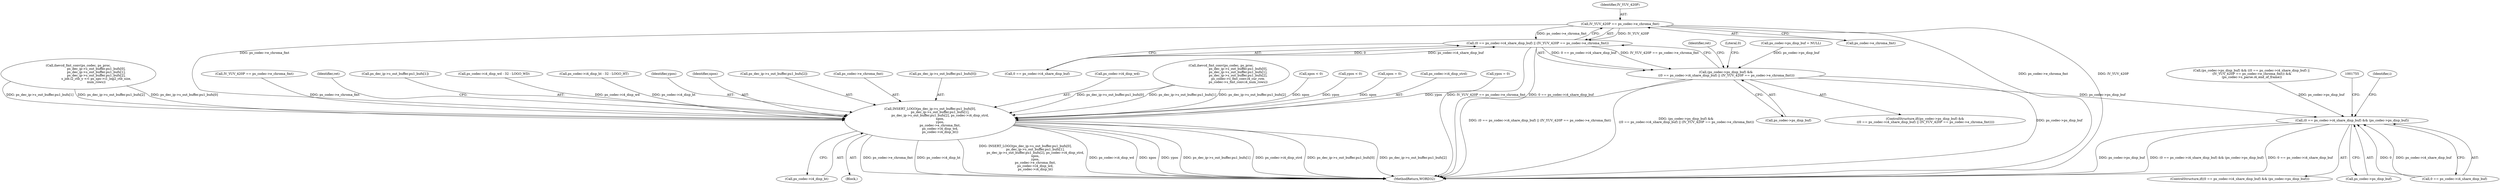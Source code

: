 digraph "0_Android_87fb7909c49e6a4510ba86ace1ffc83459c7e1b9@pointer" {
"1001292" [label="(Call,IV_YUV_420P == ps_codec->e_chroma_fmt)"];
"1001286" [label="(Call,(0 == ps_codec->i4_share_disp_buf) || (IV_YUV_420P == ps_codec->e_chroma_fmt))"];
"1001282" [label="(Call,(ps_codec->ps_disp_buf) &&\n ((0 == ps_codec->i4_share_disp_buf) || (IV_YUV_420P == ps_codec->e_chroma_fmt)))"];
"1001744" [label="(Call,(0 == ps_codec->i4_share_disp_buf) && (ps_codec->ps_disp_buf))"];
"1001865" [label="(Call,INSERT_LOGO(ps_dec_ip->s_out_buffer.pu1_bufs[0],\n                    ps_dec_ip->s_out_buffer.pu1_bufs[1],\n                    ps_dec_ip->s_out_buffer.pu1_bufs[2], ps_codec->i4_disp_strd,\n                    xpos,\n                    ypos,\n                    ps_codec->e_chroma_fmt,\n                    ps_codec->i4_disp_wd,\n                    ps_codec->i4_disp_ht))"];
"1001765" [label="(Identifier,i)"];
"1001281" [label="(ControlStructure,if((ps_codec->ps_disp_buf) &&\n ((0 == ps_codec->i4_share_disp_buf) || (IV_YUV_420P == ps_codec->e_chroma_fmt))))"];
"1001634" [label="(Call,ihevcd_fmt_conv(ps_codec, ps_proc,\n                                  ps_dec_ip->s_out_buffer.pu1_bufs[0],\n                                  ps_dec_ip->s_out_buffer.pu1_bufs[1],\n                                  ps_dec_ip->s_out_buffer.pu1_bufs[2],\n                                  ps_codec->s_fmt_conv.i4_cur_row,\n                                  ps_codec->s_fmt_conv.i4_num_rows))"];
"1001859" [label="(Call,xpos < 0)"];
"1001852" [label="(Call,ypos < 0)"];
"1001862" [label="(Call,xpos = 0)"];
"1001292" [label="(Call,IV_YUV_420P == ps_codec->e_chroma_fmt)"];
"1001887" [label="(Call,ps_codec->i4_disp_strd)"];
"1001293" [label="(Identifier,IV_YUV_420P)"];
"1001286" [label="(Call,(0 == ps_codec->i4_share_disp_buf) || (IV_YUV_420P == ps_codec->e_chroma_fmt))"];
"1001743" [label="(ControlStructure,if((0 == ps_codec->i4_share_disp_buf) && (ps_codec->ps_disp_buf)))"];
"1001855" [label="(Call,ypos = 0)"];
"1001750" [label="(Call,ps_codec->ps_disp_buf)"];
"1001287" [label="(Call,0 == ps_codec->i4_share_disp_buf)"];
"1001830" [label="(Block,)"];
"1001527" [label="(Call,ihevcd_fmt_conv(ps_codec, ps_proc,\n                                    ps_dec_ip->s_out_buffer.pu1_bufs[0],\n                                    ps_dec_ip->s_out_buffer.pu1_bufs[1],\n                                    ps_dec_ip->s_out_buffer.pu1_bufs[2],\n                                    s_job.i2_ctb_y << ps_sps->i1_log2_ctb_size,\n                                    num_rows))"];
"1001382" [label="(Identifier,ret)"];
"1001572" [label="(Call,IV_YUV_420P == ps_codec->e_chroma_fmt)"];
"1001294" [label="(Call,ps_codec->e_chroma_fmt)"];
"1001902" [label="(Identifier,ret)"];
"1001301" [label="(Literal,0)"];
"1001873" [label="(Call,ps_dec_ip->s_out_buffer.pu1_bufs[1])"];
"1001834" [label="(Call,ps_codec->i4_disp_wd - 32 - LOGO_WD)"];
"1001844" [label="(Call,ps_codec->i4_disp_ht - 32 - LOGO_HT)"];
"1001282" [label="(Call,(ps_codec->ps_disp_buf) &&\n ((0 == ps_codec->i4_share_disp_buf) || (IV_YUV_420P == ps_codec->e_chroma_fmt)))"];
"1001283" [label="(Call,ps_codec->ps_disp_buf)"];
"1001891" [label="(Identifier,ypos)"];
"1001890" [label="(Identifier,xpos)"];
"1001880" [label="(Call,ps_dec_ip->s_out_buffer.pu1_bufs[2])"];
"1001892" [label="(Call,ps_codec->e_chroma_fmt)"];
"1001903" [label="(MethodReturn,WORD32)"];
"1001744" [label="(Call,(0 == ps_codec->i4_share_disp_buf) && (ps_codec->ps_disp_buf))"];
"1001898" [label="(Call,ps_codec->i4_disp_ht)"];
"1001866" [label="(Call,ps_dec_ip->s_out_buffer.pu1_bufs[0])"];
"1001561" [label="(Call,(ps_codec->ps_disp_buf) && ((0 == ps_codec->i4_share_disp_buf) ||\n (IV_YUV_420P == ps_codec->e_chroma_fmt)) &&\n (ps_codec->s_parse.i4_end_of_frame))"];
"1001745" [label="(Call,0 == ps_codec->i4_share_disp_buf)"];
"1001895" [label="(Call,ps_codec->i4_disp_wd)"];
"1000780" [label="(Call,ps_codec->ps_disp_buf = NULL)"];
"1001865" [label="(Call,INSERT_LOGO(ps_dec_ip->s_out_buffer.pu1_bufs[0],\n                    ps_dec_ip->s_out_buffer.pu1_bufs[1],\n                    ps_dec_ip->s_out_buffer.pu1_bufs[2], ps_codec->i4_disp_strd,\n                    xpos,\n                    ypos,\n                    ps_codec->e_chroma_fmt,\n                    ps_codec->i4_disp_wd,\n                    ps_codec->i4_disp_ht))"];
"1001292" -> "1001286"  [label="AST: "];
"1001292" -> "1001294"  [label="CFG: "];
"1001293" -> "1001292"  [label="AST: "];
"1001294" -> "1001292"  [label="AST: "];
"1001286" -> "1001292"  [label="CFG: "];
"1001292" -> "1001903"  [label="DDG: ps_codec->e_chroma_fmt"];
"1001292" -> "1001903"  [label="DDG: IV_YUV_420P"];
"1001292" -> "1001286"  [label="DDG: IV_YUV_420P"];
"1001292" -> "1001286"  [label="DDG: ps_codec->e_chroma_fmt"];
"1001292" -> "1001865"  [label="DDG: ps_codec->e_chroma_fmt"];
"1001286" -> "1001282"  [label="AST: "];
"1001286" -> "1001287"  [label="CFG: "];
"1001287" -> "1001286"  [label="AST: "];
"1001282" -> "1001286"  [label="CFG: "];
"1001286" -> "1001903"  [label="DDG: IV_YUV_420P == ps_codec->e_chroma_fmt"];
"1001286" -> "1001903"  [label="DDG: 0 == ps_codec->i4_share_disp_buf"];
"1001286" -> "1001282"  [label="DDG: 0 == ps_codec->i4_share_disp_buf"];
"1001286" -> "1001282"  [label="DDG: IV_YUV_420P == ps_codec->e_chroma_fmt"];
"1001287" -> "1001286"  [label="DDG: 0"];
"1001287" -> "1001286"  [label="DDG: ps_codec->i4_share_disp_buf"];
"1001282" -> "1001281"  [label="AST: "];
"1001282" -> "1001283"  [label="CFG: "];
"1001283" -> "1001282"  [label="AST: "];
"1001301" -> "1001282"  [label="CFG: "];
"1001382" -> "1001282"  [label="CFG: "];
"1001282" -> "1001903"  [label="DDG: ps_codec->ps_disp_buf"];
"1001282" -> "1001903"  [label="DDG: (0 == ps_codec->i4_share_disp_buf) || (IV_YUV_420P == ps_codec->e_chroma_fmt)"];
"1001282" -> "1001903"  [label="DDG: (ps_codec->ps_disp_buf) &&\n ((0 == ps_codec->i4_share_disp_buf) || (IV_YUV_420P == ps_codec->e_chroma_fmt))"];
"1000780" -> "1001282"  [label="DDG: ps_codec->ps_disp_buf"];
"1001282" -> "1001744"  [label="DDG: ps_codec->ps_disp_buf"];
"1001744" -> "1001743"  [label="AST: "];
"1001744" -> "1001745"  [label="CFG: "];
"1001744" -> "1001750"  [label="CFG: "];
"1001745" -> "1001744"  [label="AST: "];
"1001750" -> "1001744"  [label="AST: "];
"1001755" -> "1001744"  [label="CFG: "];
"1001765" -> "1001744"  [label="CFG: "];
"1001744" -> "1001903"  [label="DDG: ps_codec->ps_disp_buf"];
"1001744" -> "1001903"  [label="DDG: (0 == ps_codec->i4_share_disp_buf) && (ps_codec->ps_disp_buf)"];
"1001744" -> "1001903"  [label="DDG: 0 == ps_codec->i4_share_disp_buf"];
"1001745" -> "1001744"  [label="DDG: 0"];
"1001745" -> "1001744"  [label="DDG: ps_codec->i4_share_disp_buf"];
"1001561" -> "1001744"  [label="DDG: ps_codec->ps_disp_buf"];
"1001865" -> "1001830"  [label="AST: "];
"1001865" -> "1001898"  [label="CFG: "];
"1001866" -> "1001865"  [label="AST: "];
"1001873" -> "1001865"  [label="AST: "];
"1001880" -> "1001865"  [label="AST: "];
"1001887" -> "1001865"  [label="AST: "];
"1001890" -> "1001865"  [label="AST: "];
"1001891" -> "1001865"  [label="AST: "];
"1001892" -> "1001865"  [label="AST: "];
"1001895" -> "1001865"  [label="AST: "];
"1001898" -> "1001865"  [label="AST: "];
"1001902" -> "1001865"  [label="CFG: "];
"1001865" -> "1001903"  [label="DDG: INSERT_LOGO(ps_dec_ip->s_out_buffer.pu1_bufs[0],\n                    ps_dec_ip->s_out_buffer.pu1_bufs[1],\n                    ps_dec_ip->s_out_buffer.pu1_bufs[2], ps_codec->i4_disp_strd,\n                    xpos,\n                    ypos,\n                    ps_codec->e_chroma_fmt,\n                    ps_codec->i4_disp_wd,\n                    ps_codec->i4_disp_ht)"];
"1001865" -> "1001903"  [label="DDG: ps_codec->i4_disp_wd"];
"1001865" -> "1001903"  [label="DDG: xpos"];
"1001865" -> "1001903"  [label="DDG: ypos"];
"1001865" -> "1001903"  [label="DDG: ps_dec_ip->s_out_buffer.pu1_bufs[1]"];
"1001865" -> "1001903"  [label="DDG: ps_codec->i4_disp_strd"];
"1001865" -> "1001903"  [label="DDG: ps_dec_ip->s_out_buffer.pu1_bufs[0]"];
"1001865" -> "1001903"  [label="DDG: ps_dec_ip->s_out_buffer.pu1_bufs[2]"];
"1001865" -> "1001903"  [label="DDG: ps_codec->e_chroma_fmt"];
"1001865" -> "1001903"  [label="DDG: ps_codec->i4_disp_ht"];
"1001527" -> "1001865"  [label="DDG: ps_dec_ip->s_out_buffer.pu1_bufs[0]"];
"1001527" -> "1001865"  [label="DDG: ps_dec_ip->s_out_buffer.pu1_bufs[1]"];
"1001527" -> "1001865"  [label="DDG: ps_dec_ip->s_out_buffer.pu1_bufs[2]"];
"1001634" -> "1001865"  [label="DDG: ps_dec_ip->s_out_buffer.pu1_bufs[0]"];
"1001634" -> "1001865"  [label="DDG: ps_dec_ip->s_out_buffer.pu1_bufs[1]"];
"1001634" -> "1001865"  [label="DDG: ps_dec_ip->s_out_buffer.pu1_bufs[2]"];
"1001862" -> "1001865"  [label="DDG: xpos"];
"1001859" -> "1001865"  [label="DDG: xpos"];
"1001855" -> "1001865"  [label="DDG: ypos"];
"1001852" -> "1001865"  [label="DDG: ypos"];
"1001572" -> "1001865"  [label="DDG: ps_codec->e_chroma_fmt"];
"1001834" -> "1001865"  [label="DDG: ps_codec->i4_disp_wd"];
"1001844" -> "1001865"  [label="DDG: ps_codec->i4_disp_ht"];
}
